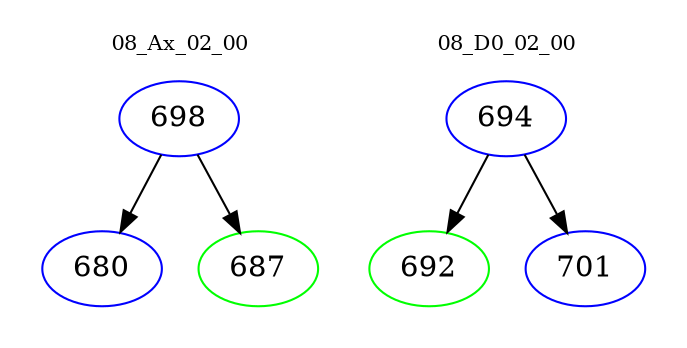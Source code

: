 digraph{
subgraph cluster_0 {
color = white
label = "08_Ax_02_00";
fontsize=10;
T0_698 [label="698", color="blue"]
T0_698 -> T0_680 [color="black"]
T0_680 [label="680", color="blue"]
T0_698 -> T0_687 [color="black"]
T0_687 [label="687", color="green"]
}
subgraph cluster_1 {
color = white
label = "08_D0_02_00";
fontsize=10;
T1_694 [label="694", color="blue"]
T1_694 -> T1_692 [color="black"]
T1_692 [label="692", color="green"]
T1_694 -> T1_701 [color="black"]
T1_701 [label="701", color="blue"]
}
}
